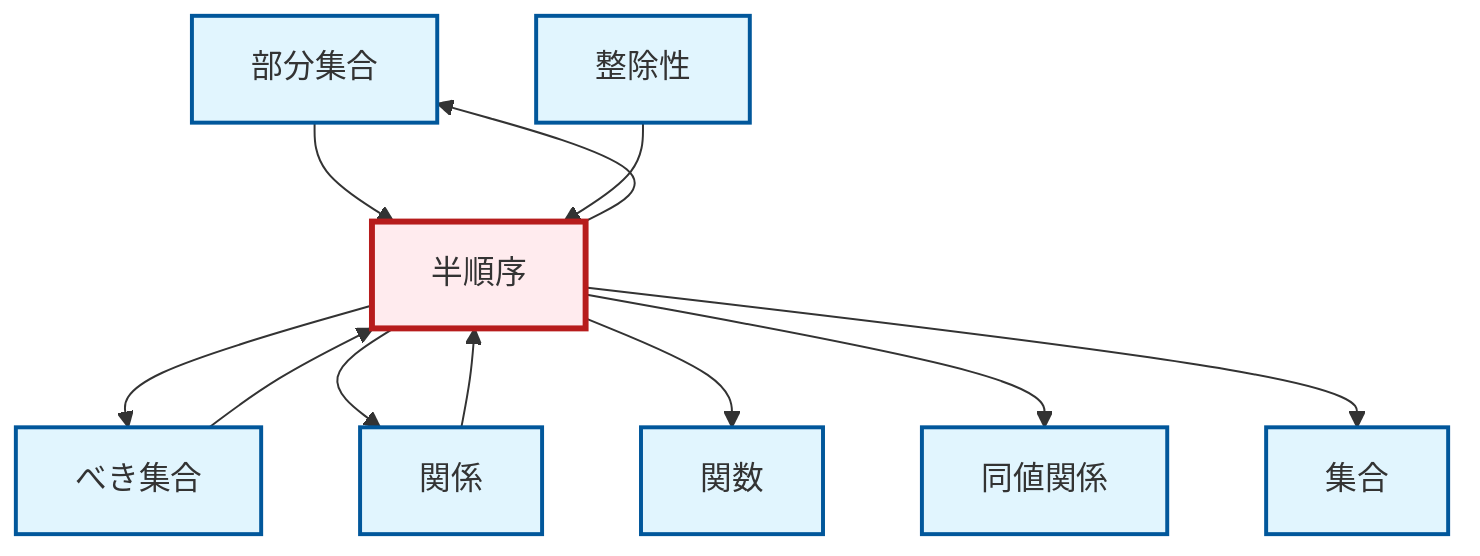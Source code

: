 graph TD
    classDef definition fill:#e1f5fe,stroke:#01579b,stroke-width:2px
    classDef theorem fill:#f3e5f5,stroke:#4a148c,stroke-width:2px
    classDef axiom fill:#fff3e0,stroke:#e65100,stroke-width:2px
    classDef example fill:#e8f5e9,stroke:#1b5e20,stroke-width:2px
    classDef current fill:#ffebee,stroke:#b71c1c,stroke-width:3px
    def-subset["部分集合"]:::definition
    def-relation["関係"]:::definition
    def-partial-order["半順序"]:::definition
    def-set["集合"]:::definition
    def-divisibility["整除性"]:::definition
    def-power-set["べき集合"]:::definition
    def-function["関数"]:::definition
    def-equivalence-relation["同値関係"]:::definition
    def-partial-order --> def-power-set
    def-relation --> def-partial-order
    def-partial-order --> def-relation
    def-power-set --> def-partial-order
    def-partial-order --> def-function
    def-partial-order --> def-equivalence-relation
    def-subset --> def-partial-order
    def-divisibility --> def-partial-order
    def-partial-order --> def-subset
    def-partial-order --> def-set
    class def-partial-order current